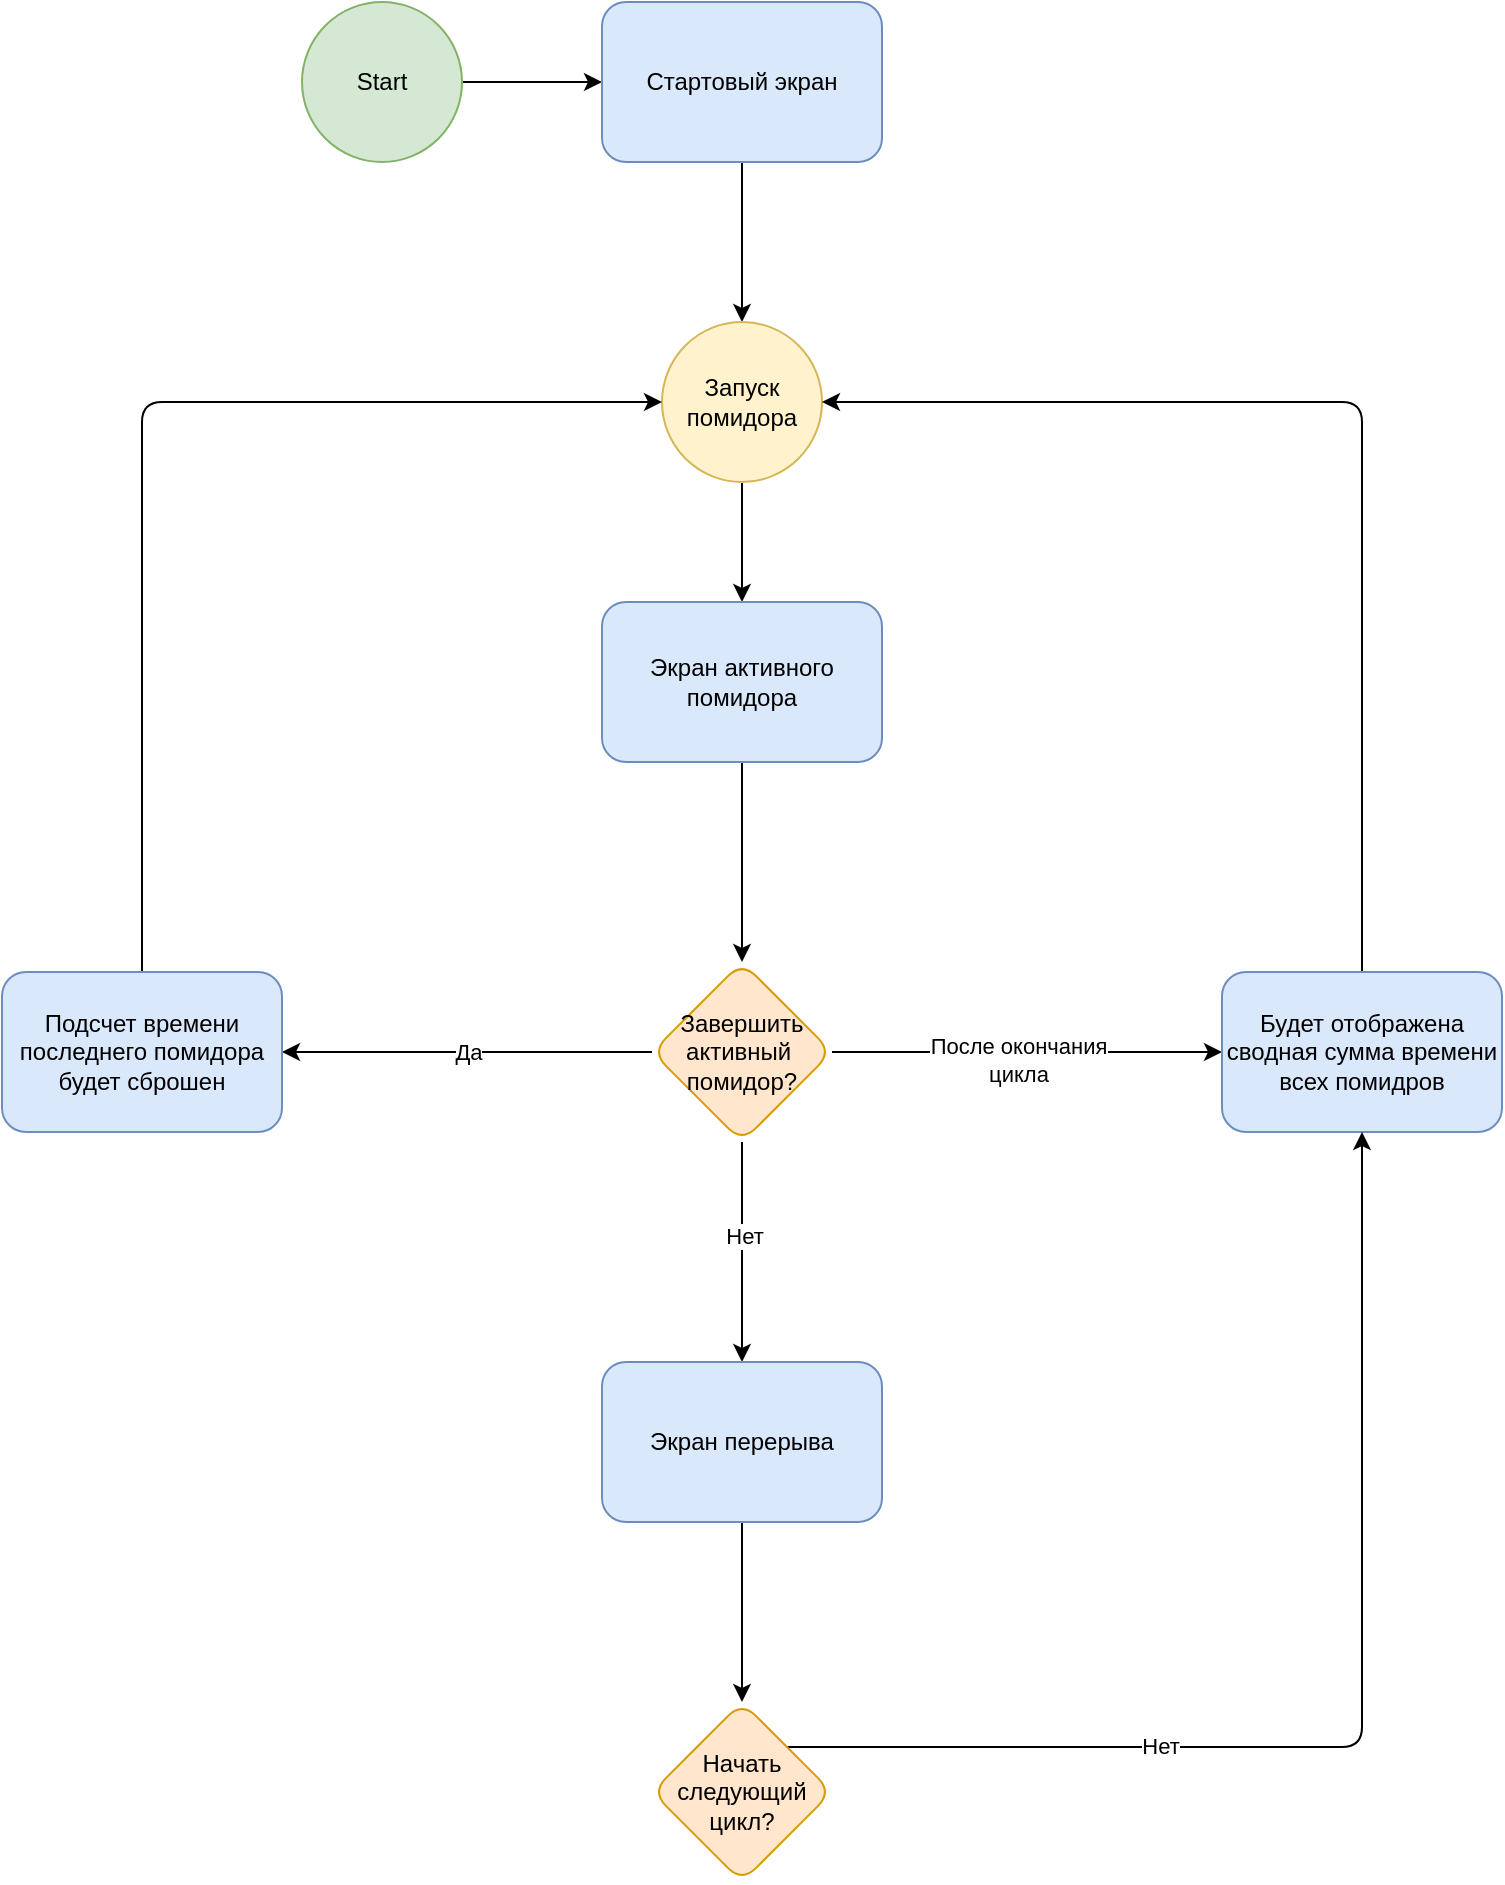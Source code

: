 <mxfile version="21.2.9" type="github">
  <diagram id="C5RBs43oDa-KdzZeNtuy" name="Page-1">
    <mxGraphModel dx="1426" dy="661" grid="1" gridSize="10" guides="1" tooltips="1" connect="1" arrows="1" fold="1" page="0" pageScale="1" pageWidth="827" pageHeight="1169" background="none" math="0" shadow="0">
      <root>
        <mxCell id="WIyWlLk6GJQsqaUBKTNV-0" />
        <mxCell id="WIyWlLk6GJQsqaUBKTNV-1" parent="WIyWlLk6GJQsqaUBKTNV-0" />
        <mxCell id="l3Q-qGVHjBEDR4Z6Go_l-1" value="" style="edgeStyle=orthogonalEdgeStyle;rounded=1;orthogonalLoop=1;jettySize=auto;html=1;" parent="WIyWlLk6GJQsqaUBKTNV-1" source="F6R1t-FmlLvcwdGyuqi0-0" target="l3Q-qGVHjBEDR4Z6Go_l-0" edge="1">
          <mxGeometry relative="1" as="geometry" />
        </mxCell>
        <mxCell id="F6R1t-FmlLvcwdGyuqi0-0" value="Start" style="ellipse;whiteSpace=wrap;html=1;aspect=fixed;rounded=1;fillColor=#d5e8d4;strokeColor=#82b366;" parent="WIyWlLk6GJQsqaUBKTNV-1" vertex="1">
          <mxGeometry x="130" y="110" width="80" height="80" as="geometry" />
        </mxCell>
        <mxCell id="l3Q-qGVHjBEDR4Z6Go_l-3" value="" style="edgeStyle=orthogonalEdgeStyle;rounded=1;orthogonalLoop=1;jettySize=auto;html=1;" parent="WIyWlLk6GJQsqaUBKTNV-1" source="l3Q-qGVHjBEDR4Z6Go_l-0" target="l3Q-qGVHjBEDR4Z6Go_l-2" edge="1">
          <mxGeometry relative="1" as="geometry" />
        </mxCell>
        <mxCell id="l3Q-qGVHjBEDR4Z6Go_l-0" value="Стартовый экран" style="whiteSpace=wrap;html=1;fillColor=#dae8fc;strokeColor=#6c8ebf;rounded=1;" parent="WIyWlLk6GJQsqaUBKTNV-1" vertex="1">
          <mxGeometry x="280" y="110" width="140" height="80" as="geometry" />
        </mxCell>
        <mxCell id="l3Q-qGVHjBEDR4Z6Go_l-5" value="" style="edgeStyle=orthogonalEdgeStyle;rounded=1;orthogonalLoop=1;jettySize=auto;html=1;" parent="WIyWlLk6GJQsqaUBKTNV-1" source="l3Q-qGVHjBEDR4Z6Go_l-2" target="l3Q-qGVHjBEDR4Z6Go_l-13" edge="1">
          <mxGeometry relative="1" as="geometry">
            <mxPoint x="220" y="440" as="sourcePoint" />
            <mxPoint x="350" y="410" as="targetPoint" />
          </mxGeometry>
        </mxCell>
        <mxCell id="l3Q-qGVHjBEDR4Z6Go_l-2" value="Запуск помидора" style="ellipse;whiteSpace=wrap;html=1;fillColor=#fff2cc;strokeColor=#d6b656;rounded=1;" parent="WIyWlLk6GJQsqaUBKTNV-1" vertex="1">
          <mxGeometry x="310" y="270" width="80" height="80" as="geometry" />
        </mxCell>
        <mxCell id="l3Q-qGVHjBEDR4Z6Go_l-17" value="" style="edgeStyle=orthogonalEdgeStyle;rounded=1;orthogonalLoop=1;jettySize=auto;html=1;" parent="WIyWlLk6GJQsqaUBKTNV-1" source="l3Q-qGVHjBEDR4Z6Go_l-13" target="l3Q-qGVHjBEDR4Z6Go_l-16" edge="1">
          <mxGeometry relative="1" as="geometry" />
        </mxCell>
        <mxCell id="l3Q-qGVHjBEDR4Z6Go_l-13" value="Экран активного помидора" style="whiteSpace=wrap;html=1;fillColor=#dae8fc;strokeColor=#6c8ebf;rounded=1;" parent="WIyWlLk6GJQsqaUBKTNV-1" vertex="1">
          <mxGeometry x="280" y="410" width="140" height="80" as="geometry" />
        </mxCell>
        <mxCell id="l3Q-qGVHjBEDR4Z6Go_l-21" value="Да" style="edgeStyle=orthogonalEdgeStyle;rounded=1;orthogonalLoop=1;jettySize=auto;html=1;" parent="WIyWlLk6GJQsqaUBKTNV-1" source="l3Q-qGVHjBEDR4Z6Go_l-16" target="l3Q-qGVHjBEDR4Z6Go_l-18" edge="1">
          <mxGeometry relative="1" as="geometry" />
        </mxCell>
        <mxCell id="l3Q-qGVHjBEDR4Z6Go_l-22" value="" style="edgeStyle=orthogonalEdgeStyle;rounded=1;orthogonalLoop=1;jettySize=auto;html=1;" parent="WIyWlLk6GJQsqaUBKTNV-1" source="l3Q-qGVHjBEDR4Z6Go_l-16" target="l3Q-qGVHjBEDR4Z6Go_l-20" edge="1">
          <mxGeometry relative="1" as="geometry" />
        </mxCell>
        <mxCell id="l3Q-qGVHjBEDR4Z6Go_l-24" value="После окончания &lt;br&gt;цикла" style="edgeLabel;html=1;align=center;verticalAlign=middle;resizable=0;points=[];" parent="l3Q-qGVHjBEDR4Z6Go_l-22" vertex="1" connectable="0">
          <mxGeometry x="-0.046" y="-4" relative="1" as="geometry">
            <mxPoint as="offset" />
          </mxGeometry>
        </mxCell>
        <mxCell id="l3Q-qGVHjBEDR4Z6Go_l-26" value="" style="edgeStyle=orthogonalEdgeStyle;rounded=1;orthogonalLoop=1;jettySize=auto;html=1;" parent="WIyWlLk6GJQsqaUBKTNV-1" source="l3Q-qGVHjBEDR4Z6Go_l-16" target="l3Q-qGVHjBEDR4Z6Go_l-25" edge="1">
          <mxGeometry relative="1" as="geometry" />
        </mxCell>
        <mxCell id="l3Q-qGVHjBEDR4Z6Go_l-27" value="Нет" style="edgeLabel;html=1;align=center;verticalAlign=middle;resizable=0;points=[];" parent="l3Q-qGVHjBEDR4Z6Go_l-26" vertex="1" connectable="0">
          <mxGeometry x="-0.145" y="1" relative="1" as="geometry">
            <mxPoint as="offset" />
          </mxGeometry>
        </mxCell>
        <mxCell id="l3Q-qGVHjBEDR4Z6Go_l-16" value="Завершить активный&amp;nbsp; помидор?" style="rhombus;whiteSpace=wrap;html=1;rounded=1;fillColor=#ffe6cc;strokeColor=#d79b00;" parent="WIyWlLk6GJQsqaUBKTNV-1" vertex="1">
          <mxGeometry x="305" y="590" width="90" height="90" as="geometry" />
        </mxCell>
        <mxCell id="l3Q-qGVHjBEDR4Z6Go_l-28" style="edgeStyle=orthogonalEdgeStyle;rounded=1;orthogonalLoop=1;jettySize=auto;html=1;entryX=0;entryY=0.5;entryDx=0;entryDy=0;" parent="WIyWlLk6GJQsqaUBKTNV-1" source="l3Q-qGVHjBEDR4Z6Go_l-18" target="l3Q-qGVHjBEDR4Z6Go_l-2" edge="1">
          <mxGeometry relative="1" as="geometry">
            <Array as="points">
              <mxPoint x="50" y="310" />
            </Array>
          </mxGeometry>
        </mxCell>
        <mxCell id="l3Q-qGVHjBEDR4Z6Go_l-18" value="Подсчет времени последнего помидора будет сброшен" style="whiteSpace=wrap;html=1;fillColor=#dae8fc;strokeColor=#6c8ebf;rounded=1;" parent="WIyWlLk6GJQsqaUBKTNV-1" vertex="1">
          <mxGeometry x="-20" y="595" width="140" height="80" as="geometry" />
        </mxCell>
        <mxCell id="l3Q-qGVHjBEDR4Z6Go_l-29" style="edgeStyle=orthogonalEdgeStyle;rounded=1;orthogonalLoop=1;jettySize=auto;html=1;entryX=1;entryY=0.5;entryDx=0;entryDy=0;" parent="WIyWlLk6GJQsqaUBKTNV-1" source="l3Q-qGVHjBEDR4Z6Go_l-20" target="l3Q-qGVHjBEDR4Z6Go_l-2" edge="1">
          <mxGeometry relative="1" as="geometry">
            <Array as="points">
              <mxPoint x="660" y="310" />
            </Array>
          </mxGeometry>
        </mxCell>
        <mxCell id="l3Q-qGVHjBEDR4Z6Go_l-20" value="Будет отображена сводная сумма времени всех помидров" style="whiteSpace=wrap;html=1;fillColor=#dae8fc;strokeColor=#6c8ebf;rounded=1;" parent="WIyWlLk6GJQsqaUBKTNV-1" vertex="1">
          <mxGeometry x="590" y="595" width="140" height="80" as="geometry" />
        </mxCell>
        <mxCell id="l3Q-qGVHjBEDR4Z6Go_l-31" value="" style="edgeStyle=orthogonalEdgeStyle;rounded=1;orthogonalLoop=1;jettySize=auto;html=1;" parent="WIyWlLk6GJQsqaUBKTNV-1" source="l3Q-qGVHjBEDR4Z6Go_l-25" target="l3Q-qGVHjBEDR4Z6Go_l-30" edge="1">
          <mxGeometry relative="1" as="geometry" />
        </mxCell>
        <mxCell id="l3Q-qGVHjBEDR4Z6Go_l-25" value="Экран перерыва" style="whiteSpace=wrap;html=1;fillColor=#dae8fc;strokeColor=#6c8ebf;rounded=1;" parent="WIyWlLk6GJQsqaUBKTNV-1" vertex="1">
          <mxGeometry x="280" y="790" width="140" height="80" as="geometry" />
        </mxCell>
        <mxCell id="l3Q-qGVHjBEDR4Z6Go_l-34" style="edgeStyle=orthogonalEdgeStyle;rounded=1;orthogonalLoop=1;jettySize=auto;html=1;exitX=1;exitY=0;exitDx=0;exitDy=0;" parent="WIyWlLk6GJQsqaUBKTNV-1" source="l3Q-qGVHjBEDR4Z6Go_l-30" target="l3Q-qGVHjBEDR4Z6Go_l-20" edge="1">
          <mxGeometry relative="1" as="geometry" />
        </mxCell>
        <mxCell id="l3Q-qGVHjBEDR4Z6Go_l-35" value="Нет" style="edgeLabel;html=1;align=center;verticalAlign=middle;resizable=0;points=[];" parent="l3Q-qGVHjBEDR4Z6Go_l-34" vertex="1" connectable="0">
          <mxGeometry x="-0.377" y="2" relative="1" as="geometry">
            <mxPoint x="1" y="1" as="offset" />
          </mxGeometry>
        </mxCell>
        <mxCell id="l3Q-qGVHjBEDR4Z6Go_l-30" value="Начать следующий цикл?" style="rhombus;whiteSpace=wrap;html=1;rounded=1;fillColor=#ffe6cc;strokeColor=#d79b00;" parent="WIyWlLk6GJQsqaUBKTNV-1" vertex="1">
          <mxGeometry x="305" y="960" width="90" height="90" as="geometry" />
        </mxCell>
      </root>
    </mxGraphModel>
  </diagram>
</mxfile>
